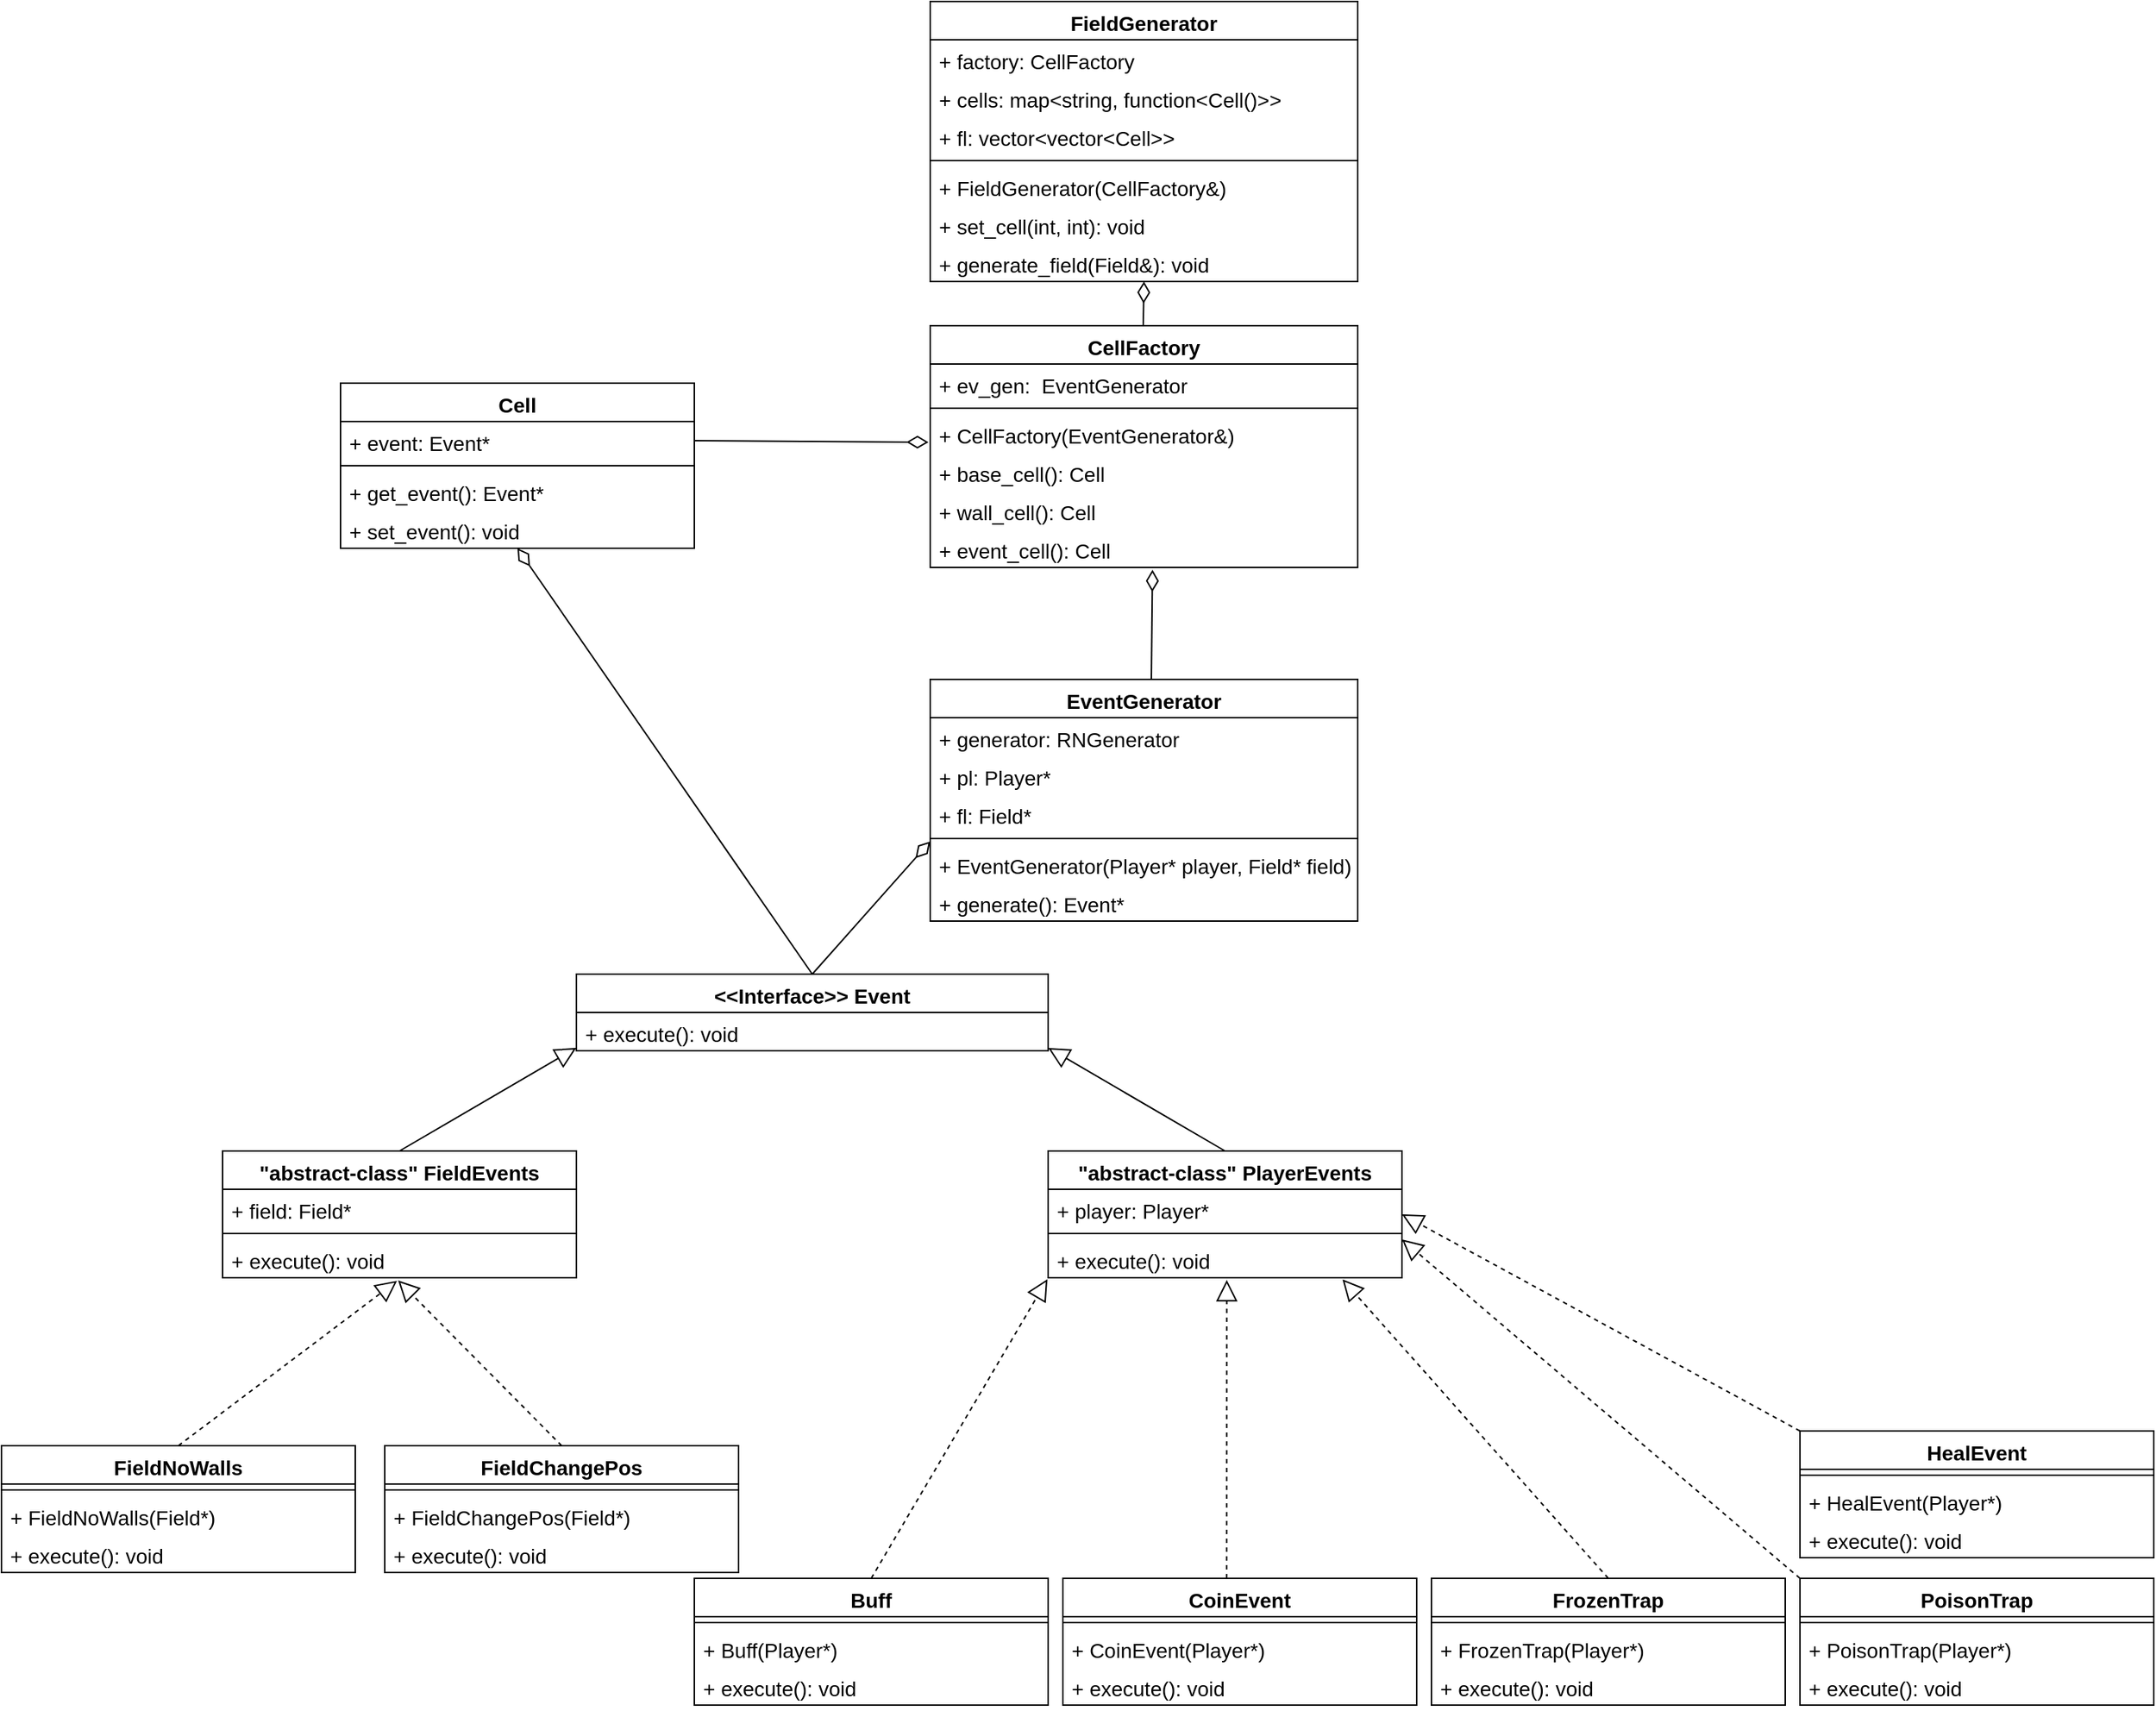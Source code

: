 <mxfile version="20.3.0" type="device"><diagram id="C5RBs43oDa-KdzZeNtuy" name="Page-1"><mxGraphModel dx="2723" dy="2322" grid="1" gridSize="10" guides="1" tooltips="1" connect="1" arrows="1" fold="1" page="1" pageScale="1" pageWidth="827" pageHeight="1169" math="0" shadow="0"><root><mxCell id="WIyWlLk6GJQsqaUBKTNV-0"/><mxCell id="WIyWlLk6GJQsqaUBKTNV-1" parent="WIyWlLk6GJQsqaUBKTNV-0"/><mxCell id="LVOIiAvqGi4wGBOBjNXe-46" value="&quot;abstract-class&quot; PlayerEvents" style="swimlane;fontStyle=1;align=center;verticalAlign=top;childLayout=stackLayout;horizontal=1;startSize=26;horizontalStack=0;resizeParent=1;resizeParentMax=0;resizeLast=0;collapsible=1;marginBottom=0;labelBackgroundColor=none;labelBorderColor=none;fontFamily=Helvetica;fontSize=14;html=0;" parent="WIyWlLk6GJQsqaUBKTNV-1" vertex="1"><mxGeometry x="480" y="120" width="240" height="86" as="geometry"/></mxCell><mxCell id="s6WExPQjXaLQzGzc-LH8-1" value="+ player: Player*" style="text;strokeColor=none;fillColor=none;align=left;verticalAlign=top;spacingLeft=4;spacingRight=4;overflow=hidden;rotatable=0;points=[[0,0.5],[1,0.5]];portConstraint=eastwest;fontSize=14;" vertex="1" parent="LVOIiAvqGi4wGBOBjNXe-46"><mxGeometry y="26" width="240" height="26" as="geometry"/></mxCell><mxCell id="LVOIiAvqGi4wGBOBjNXe-48" value="" style="line;strokeWidth=1;fillColor=none;align=left;verticalAlign=middle;spacingTop=-1;spacingLeft=3;spacingRight=3;rotatable=0;labelPosition=right;points=[];portConstraint=eastwest;strokeColor=inherit;labelBackgroundColor=none;labelBorderColor=none;fontFamily=Helvetica;fontSize=14;html=0;" parent="LVOIiAvqGi4wGBOBjNXe-46" vertex="1"><mxGeometry y="52" width="240" height="8" as="geometry"/></mxCell><mxCell id="LVOIiAvqGi4wGBOBjNXe-49" value="+ execute(): void" style="text;strokeColor=none;fillColor=none;align=left;verticalAlign=top;spacingLeft=4;spacingRight=4;overflow=hidden;rotatable=0;points=[[0,0.5],[1,0.5]];portConstraint=eastwest;labelBackgroundColor=none;labelBorderColor=none;fontFamily=Helvetica;fontSize=14;html=0;" parent="LVOIiAvqGi4wGBOBjNXe-46" vertex="1"><mxGeometry y="60" width="240" height="26" as="geometry"/></mxCell><mxCell id="LVOIiAvqGi4wGBOBjNXe-77" value="Cell" style="swimlane;fontStyle=1;align=center;verticalAlign=top;childLayout=stackLayout;horizontal=1;startSize=26;horizontalStack=0;resizeParent=1;resizeParentMax=0;resizeLast=0;collapsible=1;marginBottom=0;fontSize=14;" parent="WIyWlLk6GJQsqaUBKTNV-1" vertex="1"><mxGeometry y="-401" width="240" height="112" as="geometry"/></mxCell><mxCell id="LVOIiAvqGi4wGBOBjNXe-78" value="+ event: Event* " style="text;strokeColor=none;fillColor=none;align=left;verticalAlign=top;spacingLeft=4;spacingRight=4;overflow=hidden;rotatable=0;points=[[0,0.5],[1,0.5]];portConstraint=eastwest;fontSize=14;fontFamily=Helvetica;labelBackgroundColor=none;labelBorderColor=none;" parent="LVOIiAvqGi4wGBOBjNXe-77" vertex="1"><mxGeometry y="26" width="240" height="26" as="geometry"/></mxCell><mxCell id="LVOIiAvqGi4wGBOBjNXe-80" value="" style="line;strokeWidth=1;fillColor=none;align=left;verticalAlign=middle;spacingTop=-1;spacingLeft=3;spacingRight=3;rotatable=0;labelPosition=right;points=[];portConstraint=eastwest;strokeColor=inherit;fontSize=14;" parent="LVOIiAvqGi4wGBOBjNXe-77" vertex="1"><mxGeometry y="52" width="240" height="8" as="geometry"/></mxCell><mxCell id="s6WExPQjXaLQzGzc-LH8-41" value="+ get_event(): Event*" style="text;strokeColor=none;fillColor=none;align=left;verticalAlign=top;spacingLeft=4;spacingRight=4;overflow=hidden;rotatable=0;points=[[0,0.5],[1,0.5]];portConstraint=eastwest;fontSize=14;" vertex="1" parent="LVOIiAvqGi4wGBOBjNXe-77"><mxGeometry y="60" width="240" height="26" as="geometry"/></mxCell><mxCell id="LVOIiAvqGi4wGBOBjNXe-84" value="+ set_event(): void" style="text;strokeColor=none;fillColor=none;align=left;verticalAlign=top;spacingLeft=4;spacingRight=4;overflow=hidden;rotatable=0;points=[[0,0.5],[1,0.5]];portConstraint=eastwest;fontSize=14;" parent="LVOIiAvqGi4wGBOBjNXe-77" vertex="1"><mxGeometry y="86" width="240" height="26" as="geometry"/></mxCell><mxCell id="LVOIiAvqGi4wGBOBjNXe-86" value="CoinEvent" style="swimlane;fontStyle=1;align=center;verticalAlign=top;childLayout=stackLayout;horizontal=1;startSize=26;horizontalStack=0;resizeParent=1;resizeParentMax=0;resizeLast=0;collapsible=1;marginBottom=0;fontSize=14;" parent="WIyWlLk6GJQsqaUBKTNV-1" vertex="1"><mxGeometry x="490" y="410" width="240" height="86" as="geometry"/></mxCell><mxCell id="LVOIiAvqGi4wGBOBjNXe-88" value="" style="line;strokeWidth=1;fillColor=none;align=left;verticalAlign=middle;spacingTop=-1;spacingLeft=3;spacingRight=3;rotatable=0;labelPosition=right;points=[];portConstraint=eastwest;strokeColor=inherit;fontSize=14;" parent="LVOIiAvqGi4wGBOBjNXe-86" vertex="1"><mxGeometry y="26" width="240" height="8" as="geometry"/></mxCell><mxCell id="s6WExPQjXaLQzGzc-LH8-48" value="+ CoinEvent(Player*)" style="text;strokeColor=none;fillColor=none;align=left;verticalAlign=top;spacingLeft=4;spacingRight=4;overflow=hidden;rotatable=0;points=[[0,0.5],[1,0.5]];portConstraint=eastwest;labelBackgroundColor=none;labelBorderColor=none;fontFamily=Helvetica;fontSize=14;html=0;" vertex="1" parent="LVOIiAvqGi4wGBOBjNXe-86"><mxGeometry y="34" width="240" height="26" as="geometry"/></mxCell><mxCell id="LVOIiAvqGi4wGBOBjNXe-100" value="+ execute(): void" style="text;strokeColor=none;fillColor=none;align=left;verticalAlign=top;spacingLeft=4;spacingRight=4;overflow=hidden;rotatable=0;points=[[0,0.5],[1,0.5]];portConstraint=eastwest;fontSize=14;" parent="LVOIiAvqGi4wGBOBjNXe-86" vertex="1"><mxGeometry y="60" width="240" height="26" as="geometry"/></mxCell><mxCell id="EtEikBUQGjtGXM3FBt7W-5" value="&quot;abstract-class&quot; FieldEvents" style="swimlane;fontStyle=1;align=center;verticalAlign=top;childLayout=stackLayout;horizontal=1;startSize=26;horizontalStack=0;resizeParent=1;resizeParentMax=0;resizeLast=0;collapsible=1;marginBottom=0;labelBackgroundColor=none;labelBorderColor=none;fontFamily=Helvetica;fontSize=14;html=0;" parent="WIyWlLk6GJQsqaUBKTNV-1" vertex="1"><mxGeometry x="-80" y="120" width="240" height="86" as="geometry"/></mxCell><mxCell id="s6WExPQjXaLQzGzc-LH8-0" value="+ field: Field*" style="text;strokeColor=none;fillColor=none;align=left;verticalAlign=top;spacingLeft=4;spacingRight=4;overflow=hidden;rotatable=0;points=[[0,0.5],[1,0.5]];portConstraint=eastwest;fontSize=14;" vertex="1" parent="EtEikBUQGjtGXM3FBt7W-5"><mxGeometry y="26" width="240" height="26" as="geometry"/></mxCell><mxCell id="EtEikBUQGjtGXM3FBt7W-6" value="" style="line;strokeWidth=1;fillColor=none;align=left;verticalAlign=middle;spacingTop=-1;spacingLeft=3;spacingRight=3;rotatable=0;labelPosition=right;points=[];portConstraint=eastwest;strokeColor=inherit;labelBackgroundColor=none;labelBorderColor=none;fontFamily=Helvetica;fontSize=14;html=0;" parent="EtEikBUQGjtGXM3FBt7W-5" vertex="1"><mxGeometry y="52" width="240" height="8" as="geometry"/></mxCell><mxCell id="EtEikBUQGjtGXM3FBt7W-7" value="+ execute(): void" style="text;strokeColor=none;fillColor=none;align=left;verticalAlign=top;spacingLeft=4;spacingRight=4;overflow=hidden;rotatable=0;points=[[0,0.5],[1,0.5]];portConstraint=eastwest;labelBackgroundColor=none;labelBorderColor=none;fontFamily=Helvetica;fontSize=14;html=0;" parent="EtEikBUQGjtGXM3FBt7W-5" vertex="1"><mxGeometry y="60" width="240" height="26" as="geometry"/></mxCell><mxCell id="EtEikBUQGjtGXM3FBt7W-12" value="Buff" style="swimlane;fontStyle=1;align=center;verticalAlign=top;childLayout=stackLayout;horizontal=1;startSize=26;horizontalStack=0;resizeParent=1;resizeParentMax=0;resizeLast=0;collapsible=1;marginBottom=0;fontSize=14;" parent="WIyWlLk6GJQsqaUBKTNV-1" vertex="1"><mxGeometry x="240" y="410" width="240" height="86" as="geometry"/></mxCell><mxCell id="EtEikBUQGjtGXM3FBt7W-13" value="" style="line;strokeWidth=1;fillColor=none;align=left;verticalAlign=middle;spacingTop=-1;spacingLeft=3;spacingRight=3;rotatable=0;labelPosition=right;points=[];portConstraint=eastwest;strokeColor=inherit;fontSize=14;" parent="EtEikBUQGjtGXM3FBt7W-12" vertex="1"><mxGeometry y="26" width="240" height="8" as="geometry"/></mxCell><mxCell id="s6WExPQjXaLQzGzc-LH8-47" value="+ Buff(Player*)" style="text;strokeColor=none;fillColor=none;align=left;verticalAlign=top;spacingLeft=4;spacingRight=4;overflow=hidden;rotatable=0;points=[[0,0.5],[1,0.5]];portConstraint=eastwest;labelBackgroundColor=none;labelBorderColor=none;fontFamily=Helvetica;fontSize=14;html=0;" vertex="1" parent="EtEikBUQGjtGXM3FBt7W-12"><mxGeometry y="34" width="240" height="26" as="geometry"/></mxCell><mxCell id="EtEikBUQGjtGXM3FBt7W-14" value="+ execute(): void" style="text;strokeColor=none;fillColor=none;align=left;verticalAlign=top;spacingLeft=4;spacingRight=4;overflow=hidden;rotatable=0;points=[[0,0.5],[1,0.5]];portConstraint=eastwest;fontSize=14;" parent="EtEikBUQGjtGXM3FBt7W-12" vertex="1"><mxGeometry y="60" width="240" height="26" as="geometry"/></mxCell><mxCell id="EtEikBUQGjtGXM3FBt7W-15" value="PoisonTrap" style="swimlane;fontStyle=1;align=center;verticalAlign=top;childLayout=stackLayout;horizontal=1;startSize=26;horizontalStack=0;resizeParent=1;resizeParentMax=0;resizeLast=0;collapsible=1;marginBottom=0;fontSize=14;" parent="WIyWlLk6GJQsqaUBKTNV-1" vertex="1"><mxGeometry x="990" y="410" width="240" height="86" as="geometry"/></mxCell><mxCell id="EtEikBUQGjtGXM3FBt7W-16" value="" style="line;strokeWidth=1;fillColor=none;align=left;verticalAlign=middle;spacingTop=-1;spacingLeft=3;spacingRight=3;rotatable=0;labelPosition=right;points=[];portConstraint=eastwest;strokeColor=inherit;fontSize=14;" parent="EtEikBUQGjtGXM3FBt7W-15" vertex="1"><mxGeometry y="26" width="240" height="8" as="geometry"/></mxCell><mxCell id="s6WExPQjXaLQzGzc-LH8-51" value="+ PoisonTrap(Player*)" style="text;strokeColor=none;fillColor=none;align=left;verticalAlign=top;spacingLeft=4;spacingRight=4;overflow=hidden;rotatable=0;points=[[0,0.5],[1,0.5]];portConstraint=eastwest;labelBackgroundColor=none;labelBorderColor=none;fontFamily=Helvetica;fontSize=14;html=0;" vertex="1" parent="EtEikBUQGjtGXM3FBt7W-15"><mxGeometry y="34" width="240" height="26" as="geometry"/></mxCell><mxCell id="EtEikBUQGjtGXM3FBt7W-17" value="+ execute(): void" style="text;strokeColor=none;fillColor=none;align=left;verticalAlign=top;spacingLeft=4;spacingRight=4;overflow=hidden;rotatable=0;points=[[0,0.5],[1,0.5]];portConstraint=eastwest;fontSize=14;" parent="EtEikBUQGjtGXM3FBt7W-15" vertex="1"><mxGeometry y="60" width="240" height="26" as="geometry"/></mxCell><mxCell id="EtEikBUQGjtGXM3FBt7W-18" value="FrozenTrap" style="swimlane;fontStyle=1;align=center;verticalAlign=top;childLayout=stackLayout;horizontal=1;startSize=26;horizontalStack=0;resizeParent=1;resizeParentMax=0;resizeLast=0;collapsible=1;marginBottom=0;fontSize=14;" parent="WIyWlLk6GJQsqaUBKTNV-1" vertex="1"><mxGeometry x="740" y="410" width="240" height="86" as="geometry"/></mxCell><mxCell id="EtEikBUQGjtGXM3FBt7W-19" value="" style="line;strokeWidth=1;fillColor=none;align=left;verticalAlign=middle;spacingTop=-1;spacingLeft=3;spacingRight=3;rotatable=0;labelPosition=right;points=[];portConstraint=eastwest;strokeColor=inherit;fontSize=14;" parent="EtEikBUQGjtGXM3FBt7W-18" vertex="1"><mxGeometry y="26" width="240" height="8" as="geometry"/></mxCell><mxCell id="s6WExPQjXaLQzGzc-LH8-49" value="+ FrozenTrap(Player*)" style="text;strokeColor=none;fillColor=none;align=left;verticalAlign=top;spacingLeft=4;spacingRight=4;overflow=hidden;rotatable=0;points=[[0,0.5],[1,0.5]];portConstraint=eastwest;labelBackgroundColor=none;labelBorderColor=none;fontFamily=Helvetica;fontSize=14;html=0;" vertex="1" parent="EtEikBUQGjtGXM3FBt7W-18"><mxGeometry y="34" width="240" height="26" as="geometry"/></mxCell><mxCell id="EtEikBUQGjtGXM3FBt7W-20" value="+ execute(): void" style="text;strokeColor=none;fillColor=none;align=left;verticalAlign=top;spacingLeft=4;spacingRight=4;overflow=hidden;rotatable=0;points=[[0,0.5],[1,0.5]];portConstraint=eastwest;fontSize=14;" parent="EtEikBUQGjtGXM3FBt7W-18" vertex="1"><mxGeometry y="60" width="240" height="26" as="geometry"/></mxCell><mxCell id="EtEikBUQGjtGXM3FBt7W-21" value="FieldNoWalls" style="swimlane;fontStyle=1;align=center;verticalAlign=top;childLayout=stackLayout;horizontal=1;startSize=26;horizontalStack=0;resizeParent=1;resizeParentMax=0;resizeLast=0;collapsible=1;marginBottom=0;labelBackgroundColor=none;labelBorderColor=none;fontFamily=Helvetica;fontSize=14;html=0;" parent="WIyWlLk6GJQsqaUBKTNV-1" vertex="1"><mxGeometry x="-230" y="320" width="240" height="86" as="geometry"/></mxCell><mxCell id="EtEikBUQGjtGXM3FBt7W-22" value="" style="line;strokeWidth=1;fillColor=none;align=left;verticalAlign=middle;spacingTop=-1;spacingLeft=3;spacingRight=3;rotatable=0;labelPosition=right;points=[];portConstraint=eastwest;strokeColor=inherit;labelBackgroundColor=none;labelBorderColor=none;fontFamily=Helvetica;fontSize=14;html=0;" parent="EtEikBUQGjtGXM3FBt7W-21" vertex="1"><mxGeometry y="26" width="240" height="8" as="geometry"/></mxCell><mxCell id="EtEikBUQGjtGXM3FBt7W-23" value="+ FieldNoWalls(Field*)" style="text;strokeColor=none;fillColor=none;align=left;verticalAlign=top;spacingLeft=4;spacingRight=4;overflow=hidden;rotatable=0;points=[[0,0.5],[1,0.5]];portConstraint=eastwest;labelBackgroundColor=none;labelBorderColor=none;fontFamily=Helvetica;fontSize=14;html=0;" parent="EtEikBUQGjtGXM3FBt7W-21" vertex="1"><mxGeometry y="34" width="240" height="26" as="geometry"/></mxCell><mxCell id="s6WExPQjXaLQzGzc-LH8-45" value="+ execute(): void" style="text;strokeColor=none;fillColor=none;align=left;verticalAlign=top;spacingLeft=4;spacingRight=4;overflow=hidden;rotatable=0;points=[[0,0.5],[1,0.5]];portConstraint=eastwest;labelBackgroundColor=none;labelBorderColor=none;fontFamily=Helvetica;fontSize=14;html=0;" vertex="1" parent="EtEikBUQGjtGXM3FBt7W-21"><mxGeometry y="60" width="240" height="26" as="geometry"/></mxCell><mxCell id="4o8DbjGnDd4jBlM4evO9-0" value="FieldChangePos" style="swimlane;fontStyle=1;align=center;verticalAlign=top;childLayout=stackLayout;horizontal=1;startSize=26;horizontalStack=0;resizeParent=1;resizeParentMax=0;resizeLast=0;collapsible=1;marginBottom=0;labelBackgroundColor=none;labelBorderColor=none;fontFamily=Helvetica;fontSize=14;html=0;" parent="WIyWlLk6GJQsqaUBKTNV-1" vertex="1"><mxGeometry x="30" y="320" width="240" height="86" as="geometry"/></mxCell><mxCell id="4o8DbjGnDd4jBlM4evO9-1" value="" style="line;strokeWidth=1;fillColor=none;align=left;verticalAlign=middle;spacingTop=-1;spacingLeft=3;spacingRight=3;rotatable=0;labelPosition=right;points=[];portConstraint=eastwest;strokeColor=inherit;labelBackgroundColor=none;labelBorderColor=none;fontFamily=Helvetica;fontSize=14;html=0;" parent="4o8DbjGnDd4jBlM4evO9-0" vertex="1"><mxGeometry y="26" width="240" height="8" as="geometry"/></mxCell><mxCell id="s6WExPQjXaLQzGzc-LH8-46" value="+ FieldChangePos(Field*)" style="text;strokeColor=none;fillColor=none;align=left;verticalAlign=top;spacingLeft=4;spacingRight=4;overflow=hidden;rotatable=0;points=[[0,0.5],[1,0.5]];portConstraint=eastwest;labelBackgroundColor=none;labelBorderColor=none;fontFamily=Helvetica;fontSize=14;html=0;" vertex="1" parent="4o8DbjGnDd4jBlM4evO9-0"><mxGeometry y="34" width="240" height="26" as="geometry"/></mxCell><mxCell id="4o8DbjGnDd4jBlM4evO9-2" value="+ execute(): void" style="text;strokeColor=none;fillColor=none;align=left;verticalAlign=top;spacingLeft=4;spacingRight=4;overflow=hidden;rotatable=0;points=[[0,0.5],[1,0.5]];portConstraint=eastwest;labelBackgroundColor=none;labelBorderColor=none;fontFamily=Helvetica;fontSize=14;html=0;" parent="4o8DbjGnDd4jBlM4evO9-0" vertex="1"><mxGeometry y="60" width="240" height="26" as="geometry"/></mxCell><mxCell id="4o8DbjGnDd4jBlM4evO9-3" value="" style="endArrow=block;dashed=1;endFill=0;endSize=12;html=1;rounded=0;exitX=0.5;exitY=0;exitDx=0;exitDy=0;entryX=0.493;entryY=1.082;entryDx=0;entryDy=0;entryPerimeter=0;" parent="WIyWlLk6GJQsqaUBKTNV-1" source="EtEikBUQGjtGXM3FBt7W-21" target="EtEikBUQGjtGXM3FBt7W-7" edge="1"><mxGeometry width="160" relative="1" as="geometry"><mxPoint x="-210" y="260" as="sourcePoint"/><mxPoint x="50" y="190" as="targetPoint"/></mxGeometry></mxCell><mxCell id="4o8DbjGnDd4jBlM4evO9-4" value="" style="endArrow=block;dashed=1;endFill=0;endSize=12;html=1;rounded=0;exitX=0.5;exitY=0;exitDx=0;exitDy=0;entryX=0.496;entryY=1.069;entryDx=0;entryDy=0;entryPerimeter=0;" parent="WIyWlLk6GJQsqaUBKTNV-1" source="4o8DbjGnDd4jBlM4evO9-0" target="EtEikBUQGjtGXM3FBt7W-7" edge="1"><mxGeometry width="160" relative="1" as="geometry"><mxPoint x="140" y="307.87" as="sourcePoint"/><mxPoint x="288.32" y="170.002" as="targetPoint"/></mxGeometry></mxCell><mxCell id="4o8DbjGnDd4jBlM4evO9-5" value="" style="endArrow=block;endFill=0;endSize=12;html=1;rounded=0;entryX=0;entryY=1;entryDx=0;entryDy=0;exitX=0.5;exitY=0;exitDx=0;exitDy=0;" parent="WIyWlLk6GJQsqaUBKTNV-1" source="EtEikBUQGjtGXM3FBt7W-5" edge="1"><mxGeometry width="160" relative="1" as="geometry"><mxPoint x="50" y="90" as="sourcePoint"/><mxPoint x="160" y="50" as="targetPoint"/></mxGeometry></mxCell><mxCell id="4o8DbjGnDd4jBlM4evO9-6" value="" style="endArrow=block;endFill=0;endSize=12;html=1;rounded=0;entryX=1;entryY=1;entryDx=0;entryDy=0;exitX=0.5;exitY=0;exitDx=0;exitDy=0;" parent="WIyWlLk6GJQsqaUBKTNV-1" source="LVOIiAvqGi4wGBOBjNXe-46" edge="1"><mxGeometry width="160" relative="1" as="geometry"><mxPoint x="650" y="70" as="sourcePoint"/><mxPoint x="480" y="50" as="targetPoint"/></mxGeometry></mxCell><mxCell id="4o8DbjGnDd4jBlM4evO9-8" value="HealEvent" style="swimlane;fontStyle=1;align=center;verticalAlign=top;childLayout=stackLayout;horizontal=1;startSize=26;horizontalStack=0;resizeParent=1;resizeParentMax=0;resizeLast=0;collapsible=1;marginBottom=0;fontSize=14;" parent="WIyWlLk6GJQsqaUBKTNV-1" vertex="1"><mxGeometry x="990" y="310" width="240" height="86" as="geometry"/></mxCell><mxCell id="4o8DbjGnDd4jBlM4evO9-9" value="" style="line;strokeWidth=1;fillColor=none;align=left;verticalAlign=middle;spacingTop=-1;spacingLeft=3;spacingRight=3;rotatable=0;labelPosition=right;points=[];portConstraint=eastwest;strokeColor=inherit;fontSize=14;" parent="4o8DbjGnDd4jBlM4evO9-8" vertex="1"><mxGeometry y="26" width="240" height="8" as="geometry"/></mxCell><mxCell id="s6WExPQjXaLQzGzc-LH8-50" value="+ HealEvent(Player*)" style="text;strokeColor=none;fillColor=none;align=left;verticalAlign=top;spacingLeft=4;spacingRight=4;overflow=hidden;rotatable=0;points=[[0,0.5],[1,0.5]];portConstraint=eastwest;labelBackgroundColor=none;labelBorderColor=none;fontFamily=Helvetica;fontSize=14;html=0;" vertex="1" parent="4o8DbjGnDd4jBlM4evO9-8"><mxGeometry y="34" width="240" height="26" as="geometry"/></mxCell><mxCell id="4o8DbjGnDd4jBlM4evO9-10" value="+ execute(): void" style="text;strokeColor=none;fillColor=none;align=left;verticalAlign=top;spacingLeft=4;spacingRight=4;overflow=hidden;rotatable=0;points=[[0,0.5],[1,0.5]];portConstraint=eastwest;fontSize=14;" parent="4o8DbjGnDd4jBlM4evO9-8" vertex="1"><mxGeometry y="60" width="240" height="26" as="geometry"/></mxCell><mxCell id="4o8DbjGnDd4jBlM4evO9-11" value="" style="endArrow=diamondThin;endFill=0;endSize=12;html=1;rounded=0;entryX=0.5;entryY=1;entryDx=0;entryDy=0;exitX=0.5;exitY=0;exitDx=0;exitDy=0;startArrow=none;startFill=0;" parent="WIyWlLk6GJQsqaUBKTNV-1" target="LVOIiAvqGi4wGBOBjNXe-77" edge="1"><mxGeometry width="160" relative="1" as="geometry"><mxPoint x="320" as="sourcePoint"/><mxPoint x="320" y="-170" as="targetPoint"/></mxGeometry></mxCell><mxCell id="4o8DbjGnDd4jBlM4evO9-12" value="" style="endArrow=block;dashed=1;endFill=0;endSize=12;html=1;rounded=0;exitX=0.5;exitY=0;exitDx=0;exitDy=0;entryX=-0.002;entryY=1.038;entryDx=0;entryDy=0;entryPerimeter=0;" parent="WIyWlLk6GJQsqaUBKTNV-1" source="EtEikBUQGjtGXM3FBt7W-12" target="LVOIiAvqGi4wGBOBjNXe-49" edge="1"><mxGeometry width="160" relative="1" as="geometry"><mxPoint x="400.96" y="359.1" as="sourcePoint"/><mxPoint x="290.0" y="220.894" as="targetPoint"/></mxGeometry></mxCell><mxCell id="4o8DbjGnDd4jBlM4evO9-13" value="" style="endArrow=block;dashed=1;endFill=0;endSize=12;html=1;rounded=0;exitX=0.463;exitY=0;exitDx=0;exitDy=0;entryX=0.505;entryY=1.06;entryDx=0;entryDy=0;entryPerimeter=0;exitPerimeter=0;" parent="WIyWlLk6GJQsqaUBKTNV-1" source="LVOIiAvqGi4wGBOBjNXe-86" target="LVOIiAvqGi4wGBOBjNXe-49" edge="1"><mxGeometry width="160" relative="1" as="geometry"><mxPoint x="530" y="420" as="sourcePoint"/><mxPoint x="649.52" y="190.988" as="targetPoint"/></mxGeometry></mxCell><mxCell id="4o8DbjGnDd4jBlM4evO9-14" value="" style="endArrow=block;dashed=1;endFill=0;endSize=12;html=1;rounded=0;exitX=0.5;exitY=0;exitDx=0;exitDy=0;entryX=0.832;entryY=1.043;entryDx=0;entryDy=0;entryPerimeter=0;" parent="WIyWlLk6GJQsqaUBKTNV-1" source="EtEikBUQGjtGXM3FBt7W-18" target="LVOIiAvqGi4wGBOBjNXe-49" edge="1"><mxGeometry width="160" relative="1" as="geometry"><mxPoint x="790.0" y="398.44" as="sourcePoint"/><mxPoint x="690" y="190" as="targetPoint"/></mxGeometry></mxCell><mxCell id="4o8DbjGnDd4jBlM4evO9-15" value="" style="endArrow=block;dashed=1;endFill=0;endSize=12;html=1;rounded=0;exitX=0;exitY=0;exitDx=0;exitDy=0;entryX=0.832;entryY=1.043;entryDx=0;entryDy=0;entryPerimeter=0;" parent="WIyWlLk6GJQsqaUBKTNV-1" source="EtEikBUQGjtGXM3FBt7W-15" edge="1"><mxGeometry width="160" relative="1" as="geometry"><mxPoint x="900.32" y="408.88" as="sourcePoint"/><mxPoint x="720.0" y="179.998" as="targetPoint"/></mxGeometry></mxCell><mxCell id="4o8DbjGnDd4jBlM4evO9-16" value="" style="endArrow=block;dashed=1;endFill=0;endSize=12;html=1;rounded=0;exitX=0;exitY=0;exitDx=0;exitDy=0;entryX=1;entryY=0.5;entryDx=0;entryDy=0;" parent="WIyWlLk6GJQsqaUBKTNV-1" source="4o8DbjGnDd4jBlM4evO9-8" target="LVOIiAvqGi4wGBOBjNXe-46" edge="1"><mxGeometry width="160" relative="1" as="geometry"><mxPoint x="1020.0" y="210" as="sourcePoint"/><mxPoint x="750.0" y="-20.002" as="targetPoint"/></mxGeometry></mxCell><mxCell id="s6WExPQjXaLQzGzc-LH8-3" value="&lt;&lt;Interface&gt;&gt; Event" style="swimlane;fontStyle=1;childLayout=stackLayout;horizontal=1;startSize=26;fillColor=none;horizontalStack=0;resizeParent=1;resizeParentMax=0;resizeLast=0;collapsible=1;marginBottom=0;fontSize=14;verticalAlign=top;" vertex="1" parent="WIyWlLk6GJQsqaUBKTNV-1"><mxGeometry x="160" width="320" height="52" as="geometry"/></mxCell><mxCell id="s6WExPQjXaLQzGzc-LH8-4" value="+ execute(): void" style="text;strokeColor=none;fillColor=none;align=left;verticalAlign=top;spacingLeft=4;spacingRight=4;overflow=hidden;rotatable=0;points=[[0,0.5],[1,0.5]];portConstraint=eastwest;fontSize=14;" vertex="1" parent="s6WExPQjXaLQzGzc-LH8-3"><mxGeometry y="26" width="320" height="26" as="geometry"/></mxCell><mxCell id="s6WExPQjXaLQzGzc-LH8-7" value="EventGenerator" style="swimlane;fontStyle=1;align=center;verticalAlign=top;childLayout=stackLayout;horizontal=1;startSize=26;horizontalStack=0;resizeParent=1;resizeParentMax=0;resizeLast=0;collapsible=1;marginBottom=0;fontSize=14;" vertex="1" parent="WIyWlLk6GJQsqaUBKTNV-1"><mxGeometry x="400" y="-200" width="290" height="164" as="geometry"/></mxCell><mxCell id="s6WExPQjXaLQzGzc-LH8-8" value="+ generator: RNGenerator" style="text;strokeColor=none;fillColor=none;align=left;verticalAlign=top;spacingLeft=4;spacingRight=4;overflow=hidden;rotatable=0;points=[[0,0.5],[1,0.5]];portConstraint=eastwest;fontSize=14;" vertex="1" parent="s6WExPQjXaLQzGzc-LH8-7"><mxGeometry y="26" width="290" height="26" as="geometry"/></mxCell><mxCell id="s6WExPQjXaLQzGzc-LH8-11" value="+ pl: Player*" style="text;strokeColor=none;fillColor=none;align=left;verticalAlign=top;spacingLeft=4;spacingRight=4;overflow=hidden;rotatable=0;points=[[0,0.5],[1,0.5]];portConstraint=eastwest;fontSize=14;" vertex="1" parent="s6WExPQjXaLQzGzc-LH8-7"><mxGeometry y="52" width="290" height="26" as="geometry"/></mxCell><mxCell id="s6WExPQjXaLQzGzc-LH8-12" value="+ fl: Field*" style="text;strokeColor=none;fillColor=none;align=left;verticalAlign=top;spacingLeft=4;spacingRight=4;overflow=hidden;rotatable=0;points=[[0,0.5],[1,0.5]];portConstraint=eastwest;fontSize=14;" vertex="1" parent="s6WExPQjXaLQzGzc-LH8-7"><mxGeometry y="78" width="290" height="26" as="geometry"/></mxCell><mxCell id="s6WExPQjXaLQzGzc-LH8-9" value="" style="line;strokeWidth=1;fillColor=none;align=left;verticalAlign=middle;spacingTop=-1;spacingLeft=3;spacingRight=3;rotatable=0;labelPosition=right;points=[];portConstraint=eastwest;strokeColor=inherit;fontSize=14;" vertex="1" parent="s6WExPQjXaLQzGzc-LH8-7"><mxGeometry y="104" width="290" height="8" as="geometry"/></mxCell><mxCell id="s6WExPQjXaLQzGzc-LH8-10" value="+ EventGenerator(Player* player, Field* field)" style="text;strokeColor=none;fillColor=none;align=left;verticalAlign=top;spacingLeft=4;spacingRight=4;overflow=hidden;rotatable=0;points=[[0,0.5],[1,0.5]];portConstraint=eastwest;fontSize=14;" vertex="1" parent="s6WExPQjXaLQzGzc-LH8-7"><mxGeometry y="112" width="290" height="26" as="geometry"/></mxCell><mxCell id="s6WExPQjXaLQzGzc-LH8-13" value="+ generate(): Event*" style="text;strokeColor=none;fillColor=none;align=left;verticalAlign=top;spacingLeft=4;spacingRight=4;overflow=hidden;rotatable=0;points=[[0,0.5],[1,0.5]];portConstraint=eastwest;fontSize=14;" vertex="1" parent="s6WExPQjXaLQzGzc-LH8-7"><mxGeometry y="138" width="290" height="26" as="geometry"/></mxCell><mxCell id="s6WExPQjXaLQzGzc-LH8-14" value="" style="endArrow=diamondThin;endFill=0;endSize=12;html=1;rounded=0;exitX=0.5;exitY=0;exitDx=0;exitDy=0;startArrow=none;startFill=0;entryX=0;entryY=0.75;entryDx=0;entryDy=0;entryPerimeter=0;" edge="1" parent="WIyWlLk6GJQsqaUBKTNV-1" source="s6WExPQjXaLQzGzc-LH8-3" target="s6WExPQjXaLQzGzc-LH8-9"><mxGeometry width="160" relative="1" as="geometry"><mxPoint x="390" y="-286" as="sourcePoint"/><mxPoint x="370" y="-140" as="targetPoint"/></mxGeometry></mxCell><mxCell id="s6WExPQjXaLQzGzc-LH8-15" value="" style="endArrow=diamondThin;endFill=0;endSize=12;html=1;rounded=0;exitX=0.5;exitY=0;exitDx=0;exitDy=0;startArrow=none;startFill=0;entryX=0.52;entryY=1.064;entryDx=0;entryDy=0;entryPerimeter=0;" edge="1" parent="WIyWlLk6GJQsqaUBKTNV-1" target="s6WExPQjXaLQzGzc-LH8-22"><mxGeometry width="160" relative="1" as="geometry"><mxPoint x="550" y="-200" as="sourcePoint"/><mxPoint x="550" y="-270" as="targetPoint"/></mxGeometry></mxCell><mxCell id="s6WExPQjXaLQzGzc-LH8-16" value="CellFactory" style="swimlane;fontStyle=1;align=center;verticalAlign=top;childLayout=stackLayout;horizontal=1;startSize=26;horizontalStack=0;resizeParent=1;resizeParentMax=0;resizeLast=0;collapsible=1;marginBottom=0;fontSize=14;" vertex="1" parent="WIyWlLk6GJQsqaUBKTNV-1"><mxGeometry x="400" y="-440" width="290" height="164" as="geometry"/></mxCell><mxCell id="s6WExPQjXaLQzGzc-LH8-17" value="+ ev_gen:  EventGenerator" style="text;strokeColor=none;fillColor=none;align=left;verticalAlign=top;spacingLeft=4;spacingRight=4;overflow=hidden;rotatable=0;points=[[0,0.5],[1,0.5]];portConstraint=eastwest;fontSize=14;" vertex="1" parent="s6WExPQjXaLQzGzc-LH8-16"><mxGeometry y="26" width="290" height="26" as="geometry"/></mxCell><mxCell id="s6WExPQjXaLQzGzc-LH8-20" value="" style="line;strokeWidth=1;fillColor=none;align=left;verticalAlign=middle;spacingTop=-1;spacingLeft=3;spacingRight=3;rotatable=0;labelPosition=right;points=[];portConstraint=eastwest;strokeColor=inherit;fontSize=14;" vertex="1" parent="s6WExPQjXaLQzGzc-LH8-16"><mxGeometry y="52" width="290" height="8" as="geometry"/></mxCell><mxCell id="s6WExPQjXaLQzGzc-LH8-21" value="+ CellFactory(EventGenerator&amp;)" style="text;strokeColor=none;fillColor=none;align=left;verticalAlign=top;spacingLeft=4;spacingRight=4;overflow=hidden;rotatable=0;points=[[0,0.5],[1,0.5]];portConstraint=eastwest;fontSize=14;" vertex="1" parent="s6WExPQjXaLQzGzc-LH8-16"><mxGeometry y="60" width="290" height="26" as="geometry"/></mxCell><mxCell id="s6WExPQjXaLQzGzc-LH8-24" value="+ base_cell(): Cell" style="text;strokeColor=none;fillColor=none;align=left;verticalAlign=top;spacingLeft=4;spacingRight=4;overflow=hidden;rotatable=0;points=[[0,0.5],[1,0.5]];portConstraint=eastwest;fontSize=14;" vertex="1" parent="s6WExPQjXaLQzGzc-LH8-16"><mxGeometry y="86" width="290" height="26" as="geometry"/></mxCell><mxCell id="s6WExPQjXaLQzGzc-LH8-25" value="+ wall_cell(): Cell" style="text;strokeColor=none;fillColor=none;align=left;verticalAlign=top;spacingLeft=4;spacingRight=4;overflow=hidden;rotatable=0;points=[[0,0.5],[1,0.5]];portConstraint=eastwest;fontSize=14;" vertex="1" parent="s6WExPQjXaLQzGzc-LH8-16"><mxGeometry y="112" width="290" height="26" as="geometry"/></mxCell><mxCell id="s6WExPQjXaLQzGzc-LH8-22" value="+ event_cell(): Cell" style="text;strokeColor=none;fillColor=none;align=left;verticalAlign=top;spacingLeft=4;spacingRight=4;overflow=hidden;rotatable=0;points=[[0,0.5],[1,0.5]];portConstraint=eastwest;fontSize=14;" vertex="1" parent="s6WExPQjXaLQzGzc-LH8-16"><mxGeometry y="138" width="290" height="26" as="geometry"/></mxCell><mxCell id="s6WExPQjXaLQzGzc-LH8-23" value="" style="endArrow=diamondThin;endFill=0;endSize=12;html=1;rounded=0;entryX=-0.004;entryY=0.041;entryDx=0;entryDy=0;startArrow=none;startFill=0;entryPerimeter=0;exitX=1;exitY=0.5;exitDx=0;exitDy=0;" edge="1" parent="WIyWlLk6GJQsqaUBKTNV-1" source="LVOIiAvqGi4wGBOBjNXe-78"><mxGeometry width="160" relative="1" as="geometry"><mxPoint x="280" y="-360" as="sourcePoint"/><mxPoint x="398.84" y="-360.934" as="targetPoint"/></mxGeometry></mxCell><mxCell id="s6WExPQjXaLQzGzc-LH8-26" value="" style="endArrow=diamondThin;endFill=0;endSize=12;html=1;rounded=0;exitX=0.5;exitY=0;exitDx=0;exitDy=0;startArrow=none;startFill=0;entryX=0.5;entryY=1;entryDx=0;entryDy=0;" edge="1" parent="WIyWlLk6GJQsqaUBKTNV-1" target="s6WExPQjXaLQzGzc-LH8-31"><mxGeometry width="160" relative="1" as="geometry"><mxPoint x="544.5" y="-440" as="sourcePoint"/><mxPoint x="546.45" y="-525.298" as="targetPoint"/></mxGeometry></mxCell><mxCell id="s6WExPQjXaLQzGzc-LH8-31" value="FieldGenerator" style="swimlane;fontStyle=1;align=center;verticalAlign=top;childLayout=stackLayout;horizontal=1;startSize=26;horizontalStack=0;resizeParent=1;resizeParentMax=0;resizeLast=0;collapsible=1;marginBottom=0;fontSize=14;" vertex="1" parent="WIyWlLk6GJQsqaUBKTNV-1"><mxGeometry x="400" y="-660" width="290" height="190" as="geometry"/></mxCell><mxCell id="s6WExPQjXaLQzGzc-LH8-35" value="+ factory: CellFactory" style="text;strokeColor=none;fillColor=none;align=left;verticalAlign=top;spacingLeft=4;spacingRight=4;overflow=hidden;rotatable=0;points=[[0,0.5],[1,0.5]];portConstraint=eastwest;fontSize=14;" vertex="1" parent="s6WExPQjXaLQzGzc-LH8-31"><mxGeometry y="26" width="290" height="26" as="geometry"/></mxCell><mxCell id="s6WExPQjXaLQzGzc-LH8-32" value="+ cells: map&lt;string, function&lt;Cell()&gt;&gt;" style="text;strokeColor=none;fillColor=none;align=left;verticalAlign=top;spacingLeft=4;spacingRight=4;overflow=hidden;rotatable=0;points=[[0,0.5],[1,0.5]];portConstraint=eastwest;fontSize=14;" vertex="1" parent="s6WExPQjXaLQzGzc-LH8-31"><mxGeometry y="52" width="290" height="26" as="geometry"/></mxCell><mxCell id="s6WExPQjXaLQzGzc-LH8-36" value="+ fl: vector&lt;vector&lt;Cell&gt;&gt;" style="text;strokeColor=none;fillColor=none;align=left;verticalAlign=top;spacingLeft=4;spacingRight=4;overflow=hidden;rotatable=0;points=[[0,0.5],[1,0.5]];portConstraint=eastwest;fontSize=14;" vertex="1" parent="s6WExPQjXaLQzGzc-LH8-31"><mxGeometry y="78" width="290" height="26" as="geometry"/></mxCell><mxCell id="s6WExPQjXaLQzGzc-LH8-33" value="" style="line;strokeWidth=1;fillColor=none;align=left;verticalAlign=middle;spacingTop=-1;spacingLeft=3;spacingRight=3;rotatable=0;labelPosition=right;points=[];portConstraint=eastwest;strokeColor=inherit;fontSize=14;" vertex="1" parent="s6WExPQjXaLQzGzc-LH8-31"><mxGeometry y="104" width="290" height="8" as="geometry"/></mxCell><mxCell id="s6WExPQjXaLQzGzc-LH8-34" value="+ FieldGenerator(CellFactory&amp;)" style="text;strokeColor=none;fillColor=none;align=left;verticalAlign=top;spacingLeft=4;spacingRight=4;overflow=hidden;rotatable=0;points=[[0,0.5],[1,0.5]];portConstraint=eastwest;fontSize=14;" vertex="1" parent="s6WExPQjXaLQzGzc-LH8-31"><mxGeometry y="112" width="290" height="26" as="geometry"/></mxCell><mxCell id="s6WExPQjXaLQzGzc-LH8-40" value="+ set_cell(int, int): void" style="text;strokeColor=none;fillColor=none;align=left;verticalAlign=top;spacingLeft=4;spacingRight=4;overflow=hidden;rotatable=0;points=[[0,0.5],[1,0.5]];portConstraint=eastwest;fontSize=14;" vertex="1" parent="s6WExPQjXaLQzGzc-LH8-31"><mxGeometry y="138" width="290" height="26" as="geometry"/></mxCell><mxCell id="s6WExPQjXaLQzGzc-LH8-38" value="+ generate_field(Field&amp;): void" style="text;strokeColor=none;fillColor=none;align=left;verticalAlign=top;spacingLeft=4;spacingRight=4;overflow=hidden;rotatable=0;points=[[0,0.5],[1,0.5]];portConstraint=eastwest;fontSize=14;" vertex="1" parent="s6WExPQjXaLQzGzc-LH8-31"><mxGeometry y="164" width="290" height="26" as="geometry"/></mxCell></root></mxGraphModel></diagram></mxfile>